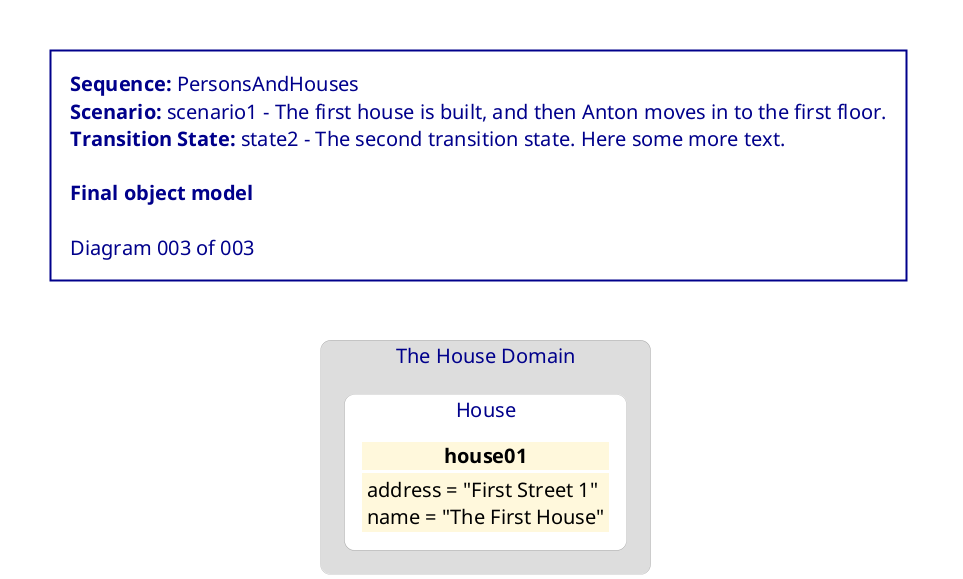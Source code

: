 @startuml PersonsAndHouses_scenario1_state2_003_final

<style>
    Shadowing false
    Rectangle {
        FontSize 18
        FontStyle bold
        HorizontalAlignment left
        LineThickness 0
        RoundCorner 20
    }
    Object {
        FontSize 20
        FontStyle normal
        HorizontalAlignment left
        LineColor white
        LineThickness 3
        RoundCorner 20
    }
    Arrow {
        LineThickness 3
    }
    Title {
        BackgroundColor white
        FontColor darkblue
        FontSize 20
        FontStyle normal
        HorizontalAlignment left
        LineColor darkblue
        LineThickness 2
        Margin 50
        Padding 20
    }
</style>

title \
<b>Sequence:</b> PersonsAndHouses\n\
<b>Scenario:</b> scenario1 - The first house is built, and then Anton moves in to the first floor.\n\
<b>Transition State:</b> state2 - The second transition state. Here some more text.\n\n\
<b>Final object model</b>\n\n\
Diagram 003 of 003

rectangle "The House Domain" as housedomain #DDDDDD {
    rectangle "House" as housedomain_houseclass #white {
        object "<color:black><b>house01</b></color>" as housedomain_houseclass_house01 #cornsilk {
            <color:black>address = "First Street 1"</color>
            <color:black>name = "The First House"</color>
        }
    }
}


@enduml
